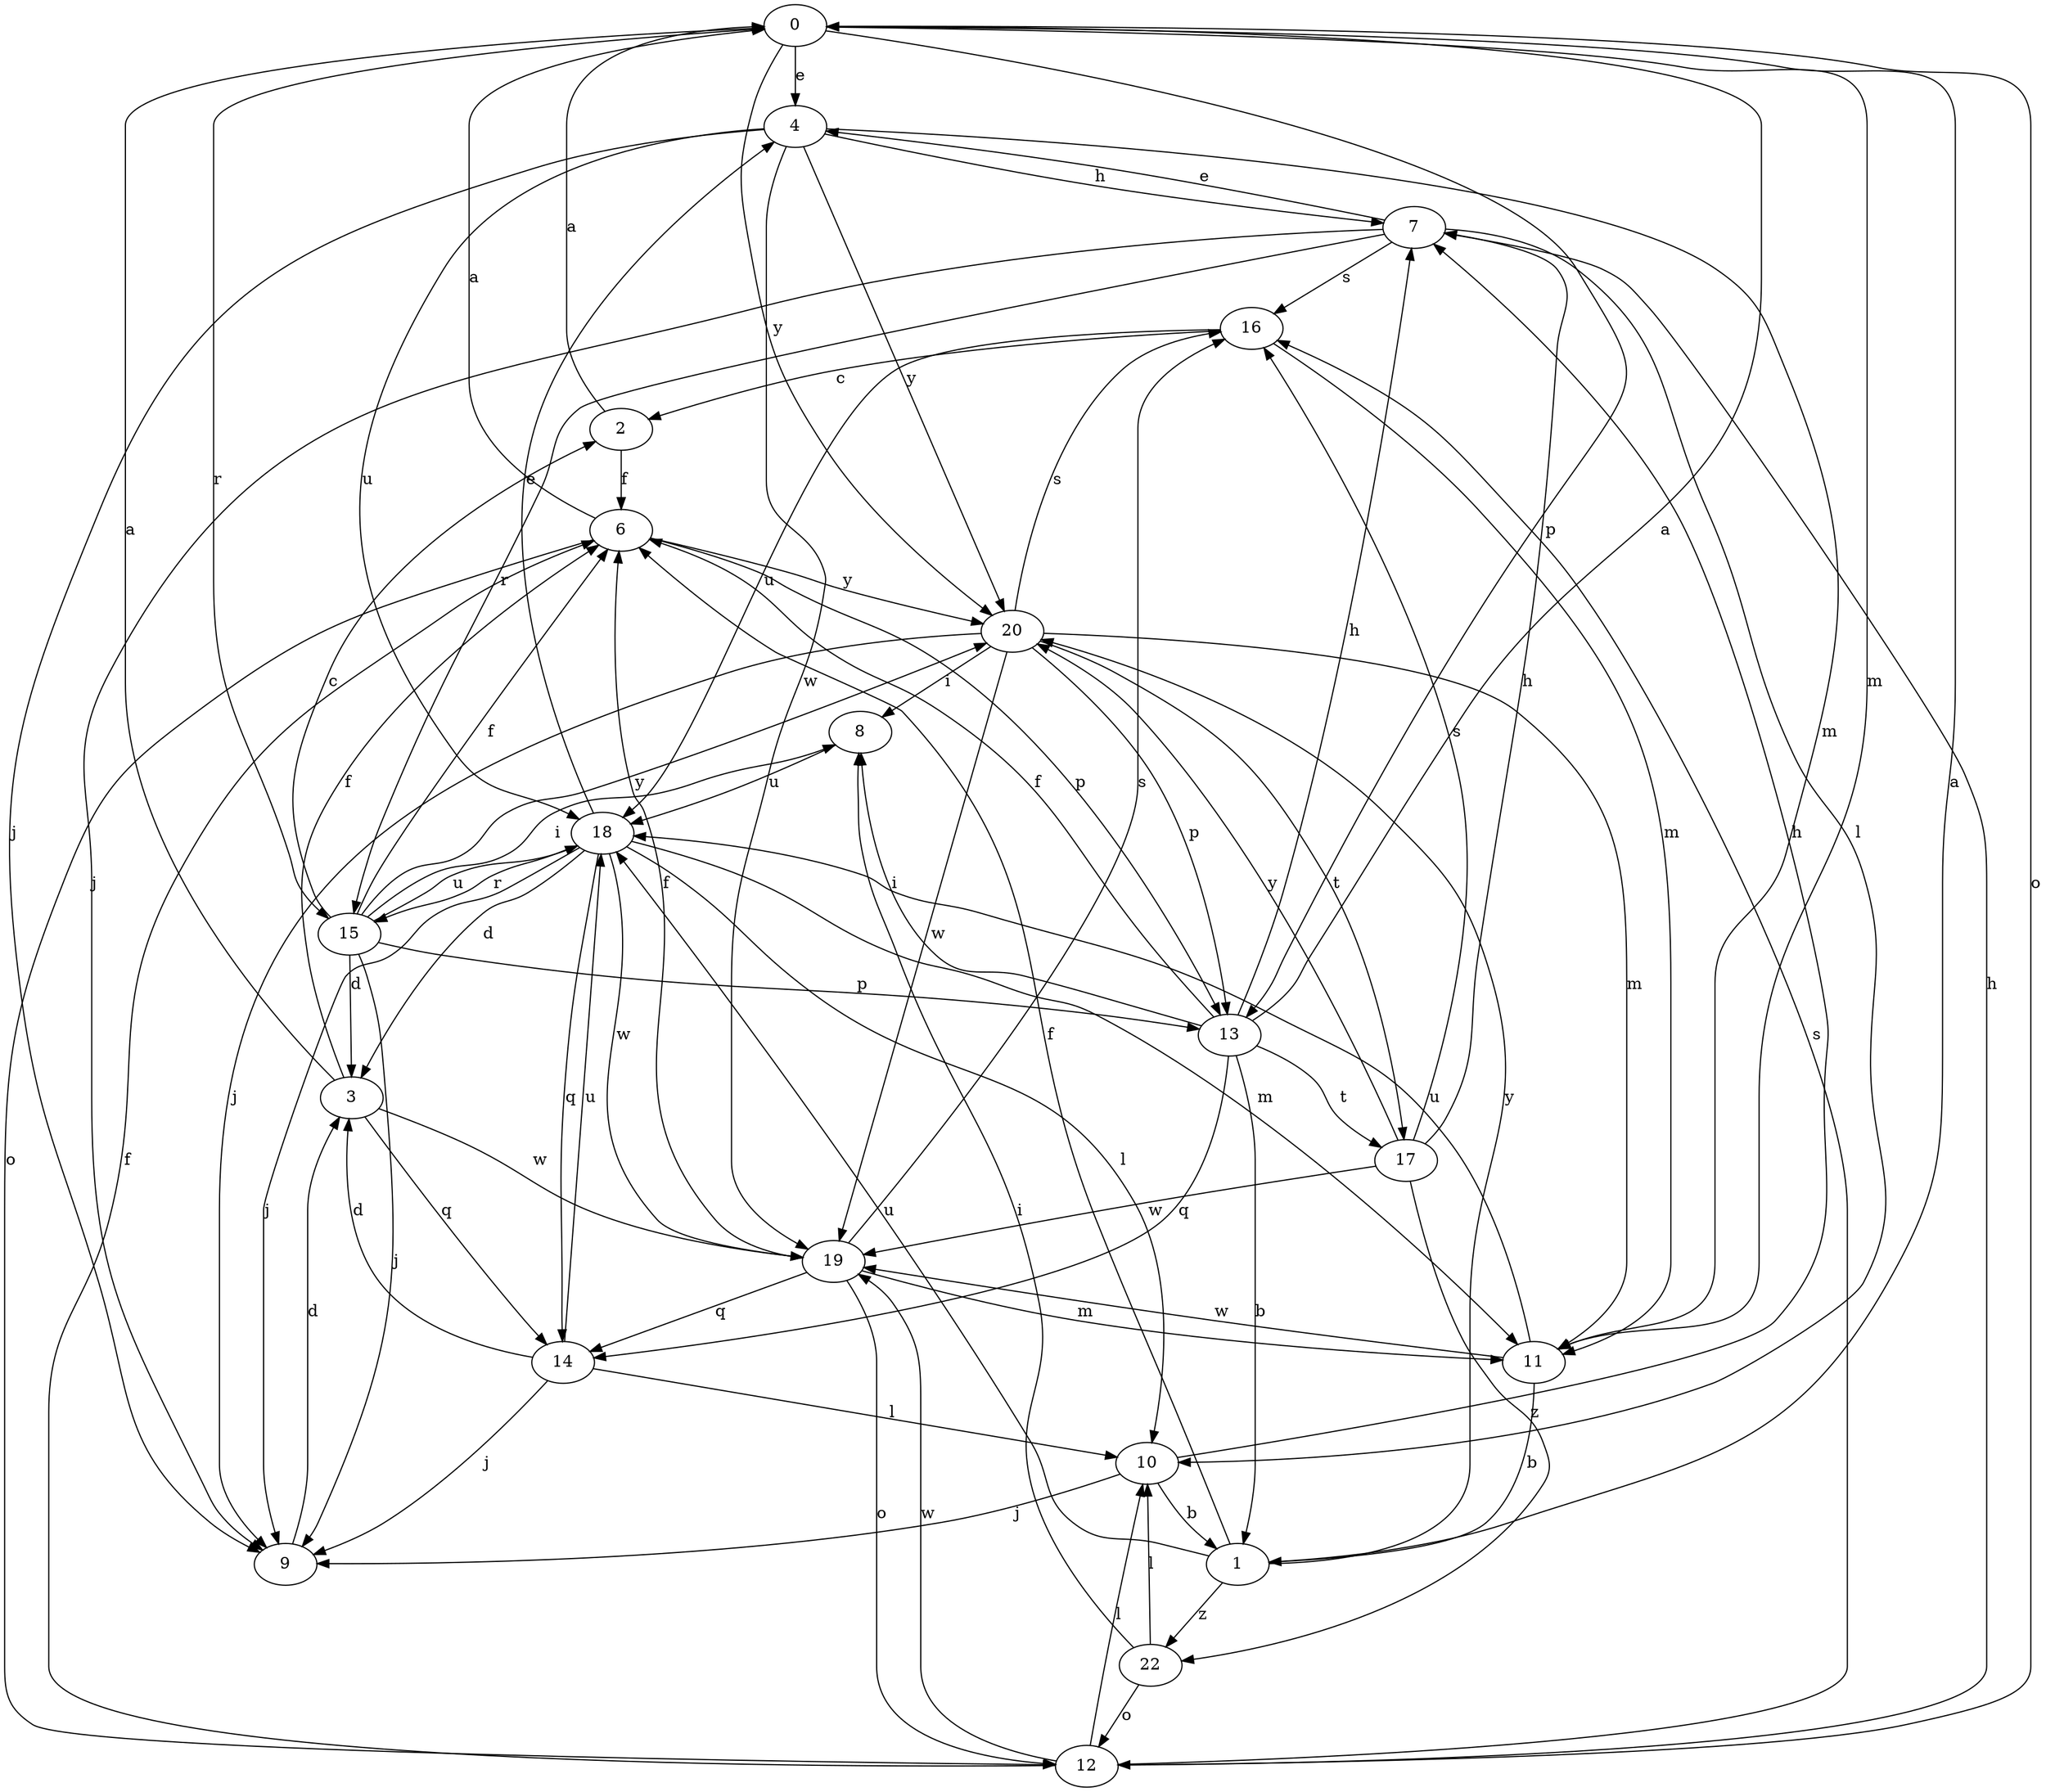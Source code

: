 strict digraph  {
0;
1;
2;
3;
4;
6;
7;
8;
9;
10;
11;
12;
13;
14;
15;
16;
17;
18;
19;
20;
22;
0 -> 4  [label=e];
0 -> 11  [label=m];
0 -> 12  [label=o];
0 -> 13  [label=p];
0 -> 15  [label=r];
0 -> 20  [label=y];
1 -> 0  [label=a];
1 -> 6  [label=f];
1 -> 18  [label=u];
1 -> 20  [label=y];
1 -> 22  [label=z];
2 -> 0  [label=a];
2 -> 6  [label=f];
3 -> 0  [label=a];
3 -> 6  [label=f];
3 -> 14  [label=q];
3 -> 19  [label=w];
4 -> 7  [label=h];
4 -> 9  [label=j];
4 -> 11  [label=m];
4 -> 18  [label=u];
4 -> 19  [label=w];
4 -> 20  [label=y];
6 -> 0  [label=a];
6 -> 12  [label=o];
6 -> 13  [label=p];
6 -> 20  [label=y];
7 -> 4  [label=e];
7 -> 9  [label=j];
7 -> 10  [label=l];
7 -> 15  [label=r];
7 -> 16  [label=s];
8 -> 18  [label=u];
9 -> 3  [label=d];
10 -> 1  [label=b];
10 -> 7  [label=h];
10 -> 9  [label=j];
11 -> 1  [label=b];
11 -> 18  [label=u];
11 -> 19  [label=w];
12 -> 6  [label=f];
12 -> 7  [label=h];
12 -> 10  [label=l];
12 -> 16  [label=s];
12 -> 19  [label=w];
13 -> 0  [label=a];
13 -> 1  [label=b];
13 -> 6  [label=f];
13 -> 7  [label=h];
13 -> 8  [label=i];
13 -> 14  [label=q];
13 -> 17  [label=t];
14 -> 3  [label=d];
14 -> 9  [label=j];
14 -> 10  [label=l];
14 -> 18  [label=u];
15 -> 2  [label=c];
15 -> 3  [label=d];
15 -> 6  [label=f];
15 -> 8  [label=i];
15 -> 9  [label=j];
15 -> 13  [label=p];
15 -> 18  [label=u];
15 -> 20  [label=y];
16 -> 2  [label=c];
16 -> 11  [label=m];
16 -> 18  [label=u];
17 -> 7  [label=h];
17 -> 16  [label=s];
17 -> 19  [label=w];
17 -> 20  [label=y];
17 -> 22  [label=z];
18 -> 3  [label=d];
18 -> 4  [label=e];
18 -> 9  [label=j];
18 -> 10  [label=l];
18 -> 11  [label=m];
18 -> 14  [label=q];
18 -> 15  [label=r];
18 -> 19  [label=w];
19 -> 6  [label=f];
19 -> 11  [label=m];
19 -> 12  [label=o];
19 -> 14  [label=q];
19 -> 16  [label=s];
20 -> 8  [label=i];
20 -> 9  [label=j];
20 -> 11  [label=m];
20 -> 13  [label=p];
20 -> 16  [label=s];
20 -> 17  [label=t];
20 -> 19  [label=w];
22 -> 8  [label=i];
22 -> 10  [label=l];
22 -> 12  [label=o];
}
